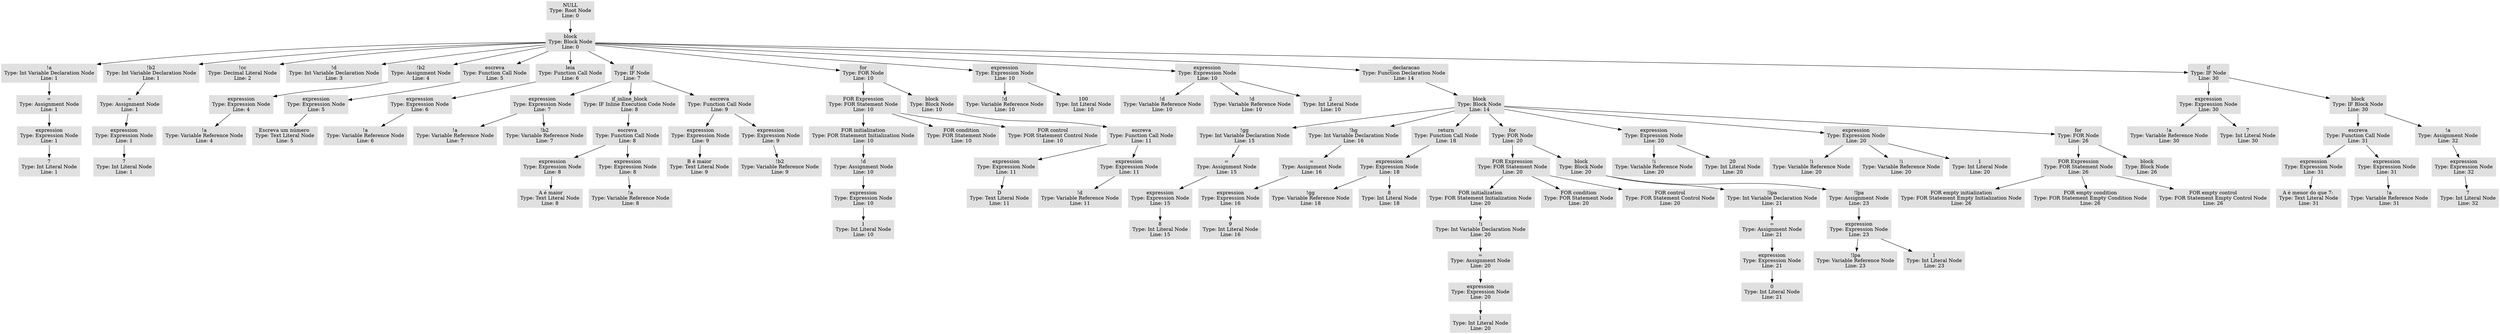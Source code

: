 digraph AST {
  node [shape=box, style=filled, color="#E0E0E0"];
  "0x555555565608" [label="NULL\nType: Root Node\nLine: 0"];
  "0x555555565608" -> "0x555555567338";
  "0x555555567338" [label="block\nType: Block Node\nLine: 0"];
  "0x555555567338" -> "0x5555555673e8";
  "0x5555555673e8" [label="!a\nType: Int Variable Declaration Node\nLine: 1"];
  "0x5555555673e8" -> "0x5555555677c8";
  "0x5555555677c8" [label="=\nType: Assignment Node\nLine: 1"];
  "0x5555555677c8" -> "0x555555567828";
  "0x555555567828" [label="expression\nType: Expression Node\nLine: 1"];
  "0x555555567828" -> "0x555555567888";
  "0x555555567888" [label="7\nType: Int Literal Node\nLine: 1"];
  "0x555555567338" -> "0x555555567498";
  "0x555555567498" [label="!b2\nType: Int Variable Declaration Node\nLine: 1"];
  "0x555555567498" -> "0x555555567648";
  "0x555555567648" [label="=\nType: Assignment Node\nLine: 1"];
  "0x555555567648" -> "0x5555555676a8";
  "0x5555555676a8" [label="expression\nType: Expression Node\nLine: 1"];
  "0x5555555676a8" -> "0x555555567708";
  "0x555555567708" [label="7\nType: Int Literal Node\nLine: 1"];
  "0x555555567338" -> "0x555555567968";
  "0x555555567968" [label="!cc\nType: Decimal Literal Node\nLine: 2"];
  "0x555555567338" -> "0x555555567a28";
  "0x555555567a28" [label="!d\nType: Int Variable Declaration Node\nLine: 3"];
  "0x555555567338" -> "0x555555567a68";
  "0x555555567a68" [label="!b2\nType: Assignment Node\nLine: 4"];
  "0x555555567a68" -> "0x555555567ae8";
  "0x555555567ae8" [label="expression\nType: Expression Node\nLine: 4"];
  "0x555555567ae8" -> "0x555555567b68";
  "0x555555567b68" [label="!a\nType: Variable Reference Node\nLine: 4"];
  "0x555555567338" -> "0x555555569488";
  "0x555555569488" [label="escreva\nType: Function Call Node\nLine: 5"];
  "0x555555569488" -> "0x5555555694e8";
  "0x5555555694e8" [label="expression\nType: Expression Node\nLine: 5"];
  "0x5555555694e8" -> "0x555555569568";
  "0x555555569568" [label="Escreva um número \nType: Text Literal Node\nLine: 5"];
  "0x555555567338" -> "0x5555555695c8";
  "0x5555555695c8" [label="leia\nType: Function Call Node\nLine: 6"];
  "0x5555555695c8" -> "0x555555567aa8";
  "0x555555567aa8" [label="expression\nType: Expression Node\nLine: 6"];
  "0x555555567aa8" -> "0x5555555696b8";
  "0x5555555696b8" [label="!a\nType: Variable Reference Node\nLine: 6"];
  "0x555555567338" -> "0x555555569738";
  "0x555555569738" [label="if\nType: IF Node\nLine: 7"];
  "0x555555569738" -> "0x555555569798";
  "0x555555569798" [label="expression\nType: Expression Node\nLine: 7"];
  "0x555555569798" -> "0x555555569818";
  "0x555555569818" [label="!a\nType: Variable Reference Node\nLine: 7"];
  "0x555555569798" -> "0x555555569898";
  "0x555555569898" [label="!b2\nType: Variable Reference Node\nLine: 7"];
  "0x555555569738" -> "0x5555555698f8";
  "0x5555555698f8" [label="if_inline_block\nType: IF Inline Execution Code Node\nLine: 8"];
  "0x5555555698f8" -> "0x555555569958";
  "0x555555569958" [label="escreva\nType: Function Call Node\nLine: 8"];
  "0x555555569958" -> "0x5555555699d8";
  "0x5555555699d8" [label="expression\nType: Expression Node\nLine: 8"];
  "0x5555555699d8" -> "0x555555569a58";
  "0x555555569a58" [label=" A é maior\nType: Text Literal Node\nLine: 8"];
  "0x555555569958" -> "0x555555569ad8";
  "0x555555569ad8" [label="expression\nType: Expression Node\nLine: 8"];
  "0x555555569ad8" -> "0x555555569b38";
  "0x555555569b38" [label="!a\nType: Variable Reference Node\nLine: 8"];
  "0x555555569738" -> "0x555555569bb8";
  "0x555555569bb8" [label="escreva\nType: Function Call Node\nLine: 9"];
  "0x555555569bb8" -> "0x555555569c48";
  "0x555555569c48" [label="expression\nType: Expression Node\nLine: 9"];
  "0x555555569c48" -> "0x555555569ca8";
  "0x555555569ca8" [label="B é maior\nType: Text Literal Node\nLine: 9"];
  "0x555555569bb8" -> "0x555555569d28";
  "0x555555569d28" [label="expression\nType: Expression Node\nLine: 9"];
  "0x555555569d28" -> "0x555555569d88";
  "0x555555569d88" [label="!b2\nType: Variable Reference Node\nLine: 9"];
  "0x555555567338" -> "0x555555569e08";
  "0x555555569e08" [label="for\nType: FOR Node\nLine: 10"];
  "0x555555569e08" -> "0x555555569ec8";
  "0x555555569ec8" [label="FOR Expression\nType: FOR Statement Node\nLine: 10"];
  "0x555555569ec8" -> "0x555555569f48";
  "0x555555569f48" [label="FOR initialization\nType: FOR Statement Initialization Node\nLine: 10"];
  "0x555555569f48" -> "0x555555569fd8";
  "0x555555569fd8" [label="!d\nType: Assignment Node\nLine: 10"];
  "0x555555569fd8" -> "0x55555556a058";
  "0x55555556a058" [label="expression\nType: Expression Node\nLine: 10"];
  "0x55555556a058" -> "0x55555556a0d8";
  "0x55555556a0d8" [label="1\nType: Int Literal Node\nLine: 10"];
  "0x555555569ec8" -> "0x55555556a158";
  "0x55555556a158" [label="FOR condition\nType: FOR Statement Node\nLine: 10"];
  "0x555555569ec8" -> "0x55555556a2f8";
  "0x55555556a2f8" [label="FOR control\nType: FOR Statement Control Node\nLine: 10"];
  "0x555555569e08" -> "0x55555556a5a8";
  "0x55555556a5a8" [label="block\nType: Block Node\nLine: 10"];
  "0x55555556a5a8" -> "0x55555556a5e8";
  "0x55555556a5e8" [label="escreva\nType: Function Call Node\nLine: 11"];
  "0x55555556a5e8" -> "0x55555556a668";
  "0x55555556a668" [label="expression\nType: Expression Node\nLine: 11"];
  "0x55555556a668" -> "0x55555556a6e8";
  "0x55555556a6e8" [label="D\nType: Text Literal Node\nLine: 11"];
  "0x55555556a5e8" -> "0x55555556a768";
  "0x55555556a768" [label="expression\nType: Expression Node\nLine: 11"];
  "0x55555556a768" -> "0x55555556a7c8";
  "0x55555556a7c8" [label="!d\nType: Variable Reference Node\nLine: 11"];
  "0x555555567338" -> "0x55555556a1b8";
  "0x55555556a1b8" [label="expression\nType: Expression Node\nLine: 10"];
  "0x55555556a1b8" -> "0x55555556a218";
  "0x55555556a218" [label="!d\nType: Variable Reference Node\nLine: 10"];
  "0x55555556a1b8" -> "0x55555556a298";
  "0x55555556a298" [label="100\nType: Int Literal Node\nLine: 10"];
  "0x555555567338" -> "0x55555556a388";
  "0x55555556a388" [label="expression\nType: Expression Node\nLine: 10"];
  "0x55555556a388" -> "0x55555556a438";
  "0x55555556a438" [label="!d\nType: Variable Reference Node\nLine: 10"];
  "0x55555556a388" -> "0x55555556a4b8";
  "0x55555556a4b8" [label="!d\nType: Variable Reference Node\nLine: 10"];
  "0x55555556a388" -> "0x55555556a518";
  "0x55555556a518" [label="2\nType: Int Literal Node\nLine: 10"];
  "0x555555567338" -> "0x55555556b888";
  "0x55555556b888" [label="__declaracao\nType: Function Declaration Node\nLine: 14"];
  "0x55555556b888" -> "0x55555556b8e8";
  "0x55555556b8e8" [label="block\nType: Block Node\nLine: 14"];
  "0x55555556b8e8" -> "0x55555556b9b8";
  "0x55555556b9b8" [label="!gg\nType: Int Variable Declaration Node\nLine: 15"];
  "0x55555556b9b8" -> "0x55555556bb78";
  "0x55555556bb78" [label="=\nType: Assignment Node\nLine: 15"];
  "0x55555556bb78" -> "0x55555556bbd8";
  "0x55555556bbd8" [label="expression\nType: Expression Node\nLine: 15"];
  "0x55555556bbd8" -> "0x55555556bc38";
  "0x55555556bc38" [label="8\nType: Int Literal Node\nLine: 15"];
  "0x55555556b8e8" -> "0x55555556bd28";
  "0x55555556bd28" [label="!hg\nType: Int Variable Declaration Node\nLine: 16"];
  "0x55555556bd28" -> "0x55555556bec8";
  "0x55555556bec8" [label="=\nType: Assignment Node\nLine: 16"];
  "0x55555556bec8" -> "0x55555556bf28";
  "0x55555556bf28" [label="expression\nType: Expression Node\nLine: 16"];
  "0x55555556bf28" -> "0x55555556bf88";
  "0x55555556bf88" [label="9\nType: Int Literal Node\nLine: 16"];
  "0x55555556b8e8" -> "0x55555556c048";
  "0x55555556c048" [label="return\nType: Function Call Node\nLine: 18"];
  "0x55555556c048" -> "0x55555556c0b8";
  "0x55555556c0b8" [label="expression\nType: Expression Node\nLine: 18"];
  "0x55555556c0b8" -> "0x55555556c118";
  "0x55555556c118" [label="!gg\nType: Variable Reference Node\nLine: 18"];
  "0x55555556c0b8" -> "0x55555556c198";
  "0x55555556c198" [label="8\nType: Int Literal Node\nLine: 18"];
  "0x55555556b8e8" -> "0x55555556c1f8";
  "0x55555556c1f8" [label="for\nType: FOR Node\nLine: 20"];
  "0x55555556c1f8" -> "0x55555556c258";
  "0x55555556c258" [label="FOR Expression\nType: FOR Statement Node\nLine: 20"];
  "0x55555556c258" -> "0x55555556c2d8";
  "0x55555556c2d8" [label="FOR initialization\nType: FOR Statement Initialization Node\nLine: 20"];
  "0x55555556c2d8" -> "0x55555556c3b8";
  "0x55555556c3b8" [label="!i\nType: Int Variable Declaration Node\nLine: 20"];
  "0x55555556c3b8" -> "0x55555556c578";
  "0x55555556c578" [label="=\nType: Assignment Node\nLine: 20"];
  "0x55555556c578" -> "0x55555556c5d8";
  "0x55555556c5d8" [label="expression\nType: Expression Node\nLine: 20"];
  "0x55555556c5d8" -> "0x55555556c638";
  "0x55555556c638" [label="1\nType: Int Literal Node\nLine: 20"];
  "0x55555556c258" -> "0x55555556c6f8";
  "0x55555556c6f8" [label="FOR condition\nType: FOR Statement Node\nLine: 20"];
  "0x55555556c258" -> "0x55555556c8b8";
  "0x55555556c8b8" [label="FOR control\nType: FOR Statement Control Node\nLine: 20"];
  "0x55555556c1f8" -> "0x55555556caf8";
  "0x55555556caf8" [label="block\nType: Block Node\nLine: 20"];
  "0x55555556caf8" -> "0x55555556cb58";
  "0x55555556cb58" [label="!lpa\nType: Int Variable Declaration Node\nLine: 21"];
  "0x55555556cb58" -> "0x55555556cd18";
  "0x55555556cd18" [label="=\nType: Assignment Node\nLine: 21"];
  "0x55555556cd18" -> "0x55555556cd78";
  "0x55555556cd78" [label="expression\nType: Expression Node\nLine: 21"];
  "0x55555556cd78" -> "0x55555556cdd8";
  "0x55555556cdd8" [label="0\nType: Int Literal Node\nLine: 21"];
  "0x55555556caf8" -> "0x55555556ce98";
  "0x55555556ce98" [label="!lpa\nType: Assignment Node\nLine: 23"];
  "0x55555556ce98" -> "0x55555556ced8";
  "0x55555556ced8" [label="expression\nType: Expression Node\nLine: 23"];
  "0x55555556ced8" -> "0x55555556cf58";
  "0x55555556cf58" [label="!lpa\nType: Variable Reference Node\nLine: 23"];
  "0x55555556ced8" -> "0x55555556cfd8";
  "0x55555556cfd8" [label="1\nType: Int Literal Node\nLine: 23"];
  "0x55555556b8e8" -> "0x55555556c738";
  "0x55555556c738" [label="expression\nType: Expression Node\nLine: 20"];
  "0x55555556c738" -> "0x55555556c7d8";
  "0x55555556c7d8" [label="!i\nType: Variable Reference Node\nLine: 20"];
  "0x55555556c738" -> "0x55555556c858";
  "0x55555556c858" [label="20\nType: Int Literal Node\nLine: 20"];
  "0x55555556b8e8" -> "0x55555556c948";
  "0x55555556c948" [label="expression\nType: Expression Node\nLine: 20"];
  "0x55555556c948" -> "0x55555556c988";
  "0x55555556c988" [label="!i\nType: Variable Reference Node\nLine: 20"];
  "0x55555556c948" -> "0x55555556ca08";
  "0x55555556ca08" [label="!i\nType: Variable Reference Node\nLine: 20"];
  "0x55555556c948" -> "0x55555556ca68";
  "0x55555556ca68" [label="1\nType: Int Literal Node\nLine: 20"];
  "0x55555556b8e8" -> "0x55555556d038";
  "0x55555556d038" [label="for\nType: FOR Node\nLine: 26"];
  "0x55555556d038" -> "0x55555556c798";
  "0x55555556c798" [label="FOR Expression\nType: FOR Statement Node\nLine: 26"];
  "0x55555556c798" -> "0x55555556d128";
  "0x55555556d128" [label="FOR empty initialization\nType: FOR Statement Empty Initialization Node\nLine: 26"];
  "0x55555556c798" -> "0x55555556d1b8";
  "0x55555556d1b8" [label="FOR empty condition\nType: FOR Statement Empty Condition Node\nLine: 26"];
  "0x55555556c798" -> "0x55555556d228";
  "0x55555556d228" [label="FOR empty control\nType: FOR Statement Empty Control Node\nLine: 26"];
  "0x55555556d038" -> "0x55555556d2c8";
  "0x55555556d2c8" [label="block\nType: Block Node\nLine: 26"];
  "0x555555567338" -> "0x55555556a878";
  "0x55555556a878" [label="if\nType: IF Node\nLine: 30"];
  "0x55555556a878" -> "0x55555556a938";
  "0x55555556a938" [label="expression\nType: Expression Node\nLine: 30"];
  "0x55555556a938" -> "0x55555556a978";
  "0x55555556a978" [label="!a\nType: Variable Reference Node\nLine: 30"];
  "0x55555556a938" -> "0x55555556a9d8";
  "0x55555556a9d8" [label="7\nType: Int Literal Node\nLine: 30"];
  "0x55555556a878" -> "0x55555556aa38";
  "0x55555556aa38" [label="block\nType: IF Block Node\nLine: 30"];
  "0x55555556aa38" -> "0x55555556aa98";
  "0x55555556aa98" [label="escreva\nType: Function Call Node\nLine: 31"];
  "0x55555556aa98" -> "0x55555556ab18";
  "0x55555556ab18" [label="expression\nType: Expression Node\nLine: 31"];
  "0x55555556ab18" -> "0x55555556ab98";
  "0x55555556ab98" [label="A é menor do que 7: \nType: Text Literal Node\nLine: 31"];
  "0x55555556aa98" -> "0x55555556abf8";
  "0x55555556abf8" [label="expression\nType: Expression Node\nLine: 31"];
  "0x55555556abf8" -> "0x55555556ac58";
  "0x55555556ac58" [label="!a\nType: Variable Reference Node\nLine: 31"];
  "0x55555556aa38" -> "0x55555556acd8";
  "0x55555556acd8" [label="!a\nType: Assignment Node\nLine: 32"];
  "0x55555556acd8" -> "0x55555556ad38";
  "0x55555556ad38" [label="expression\nType: Expression Node\nLine: 32"];
  "0x55555556ad38" -> "0x55555556adb8";
  "0x55555556adb8" [label="7\nType: Int Literal Node\nLine: 32"];
}

